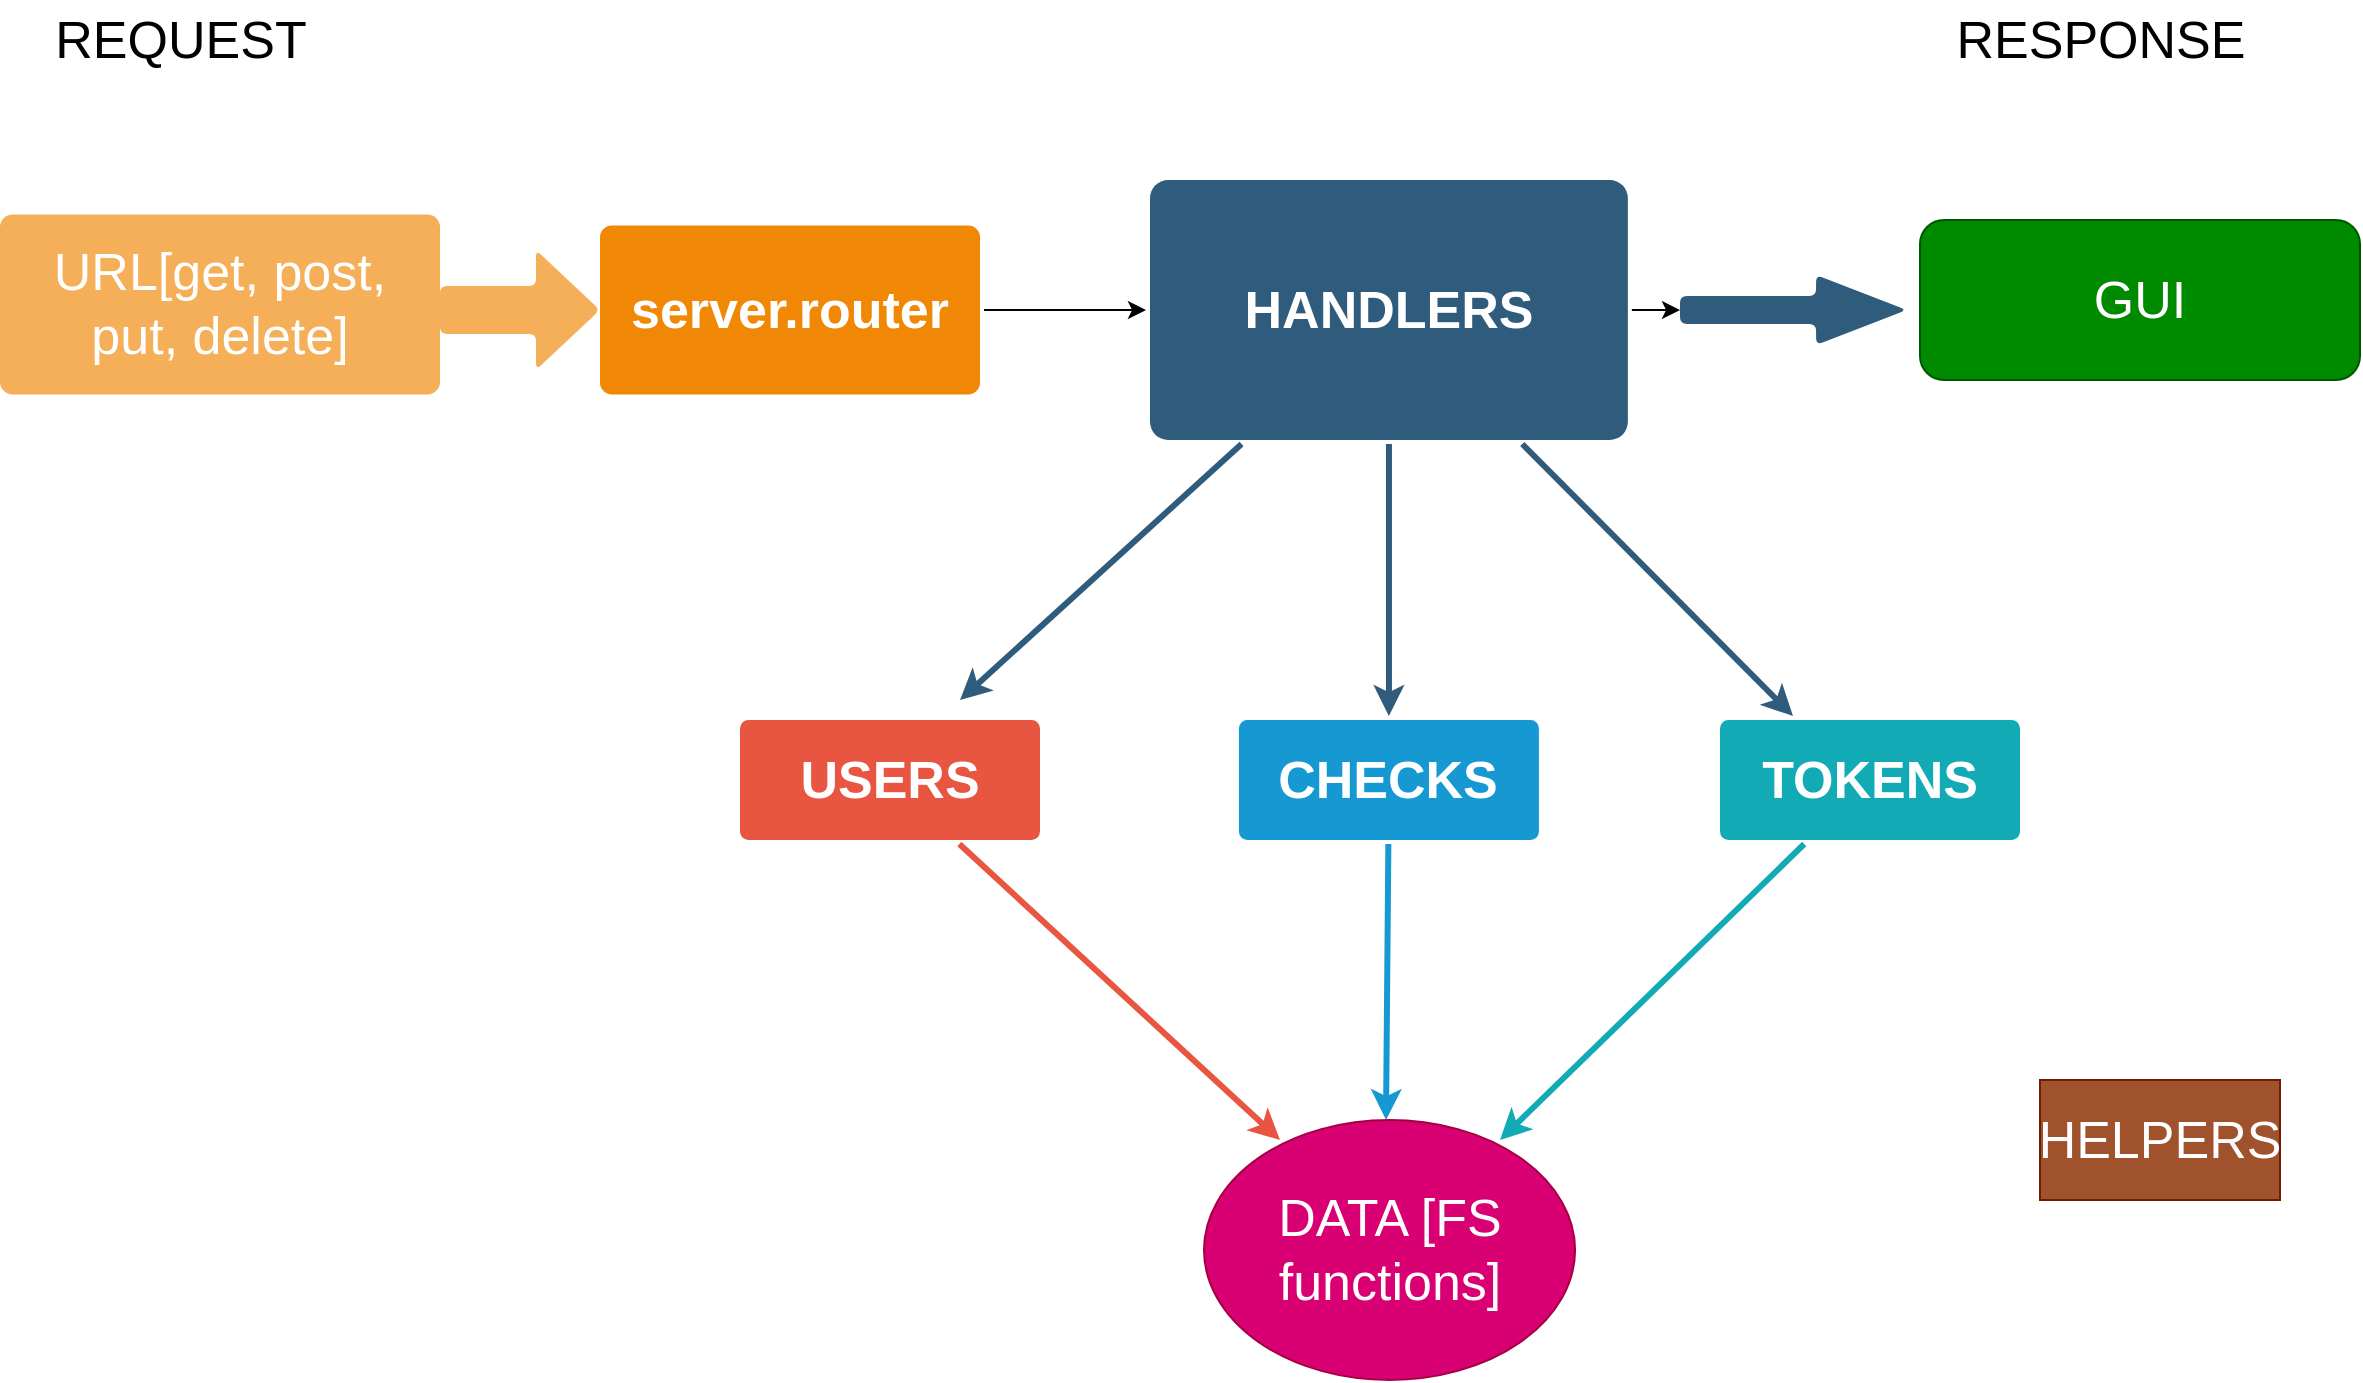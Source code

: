 <mxfile version="14.7.6" type="github">
  <diagram id="6a731a19-8d31-9384-78a2-239565b7b9f0" name="Page-1">
    <mxGraphModel dx="2673" dy="916" grid="1" gridSize="10" guides="1" tooltips="1" connect="1" arrows="1" fold="1" page="1" pageScale="1" pageWidth="1169" pageHeight="827" background="none" math="0" shadow="0">
      <root>
        <mxCell id="0" />
        <mxCell id="1" parent="0" />
        <mxCell id="1746" value="" style="edgeStyle=none;rounded=0;jumpStyle=none;html=1;shadow=0;labelBackgroundColor=none;startArrow=none;startFill=0;endArrow=classic;endFill=1;jettySize=auto;orthogonalLoop=1;strokeColor=#2F5B7C;strokeWidth=3;fontFamily=Helvetica;fontSize=26;fontColor=#23445D;spacing=5;entryX=0.25;entryY=0;entryDx=0;entryDy=0;" parent="1" source="1749" target="1771" edge="1">
          <mxGeometry relative="1" as="geometry">
            <mxPoint x="740" y="510" as="targetPoint" />
          </mxGeometry>
        </mxCell>
        <mxCell id="1747" value="" style="edgeStyle=none;rounded=0;jumpStyle=none;html=1;shadow=0;labelBackgroundColor=none;startArrow=none;startFill=0;endArrow=classic;endFill=1;jettySize=auto;orthogonalLoop=1;strokeColor=#2F5B7C;strokeWidth=3;fontFamily=Helvetica;fontSize=26;fontColor=#23445D;spacing=5;" parent="1" source="1749" target="1760" edge="1">
          <mxGeometry relative="1" as="geometry" />
        </mxCell>
        <mxCell id="1748" value="" style="edgeStyle=none;rounded=0;jumpStyle=none;html=1;shadow=0;labelBackgroundColor=none;startArrow=none;startFill=0;endArrow=classic;endFill=1;jettySize=auto;orthogonalLoop=1;strokeColor=#2F5B7C;strokeWidth=3;fontFamily=Helvetica;fontSize=26;fontColor=#23445D;spacing=5;" parent="1" source="1749" edge="1">
          <mxGeometry relative="1" as="geometry">
            <mxPoint x="370" y="420" as="targetPoint" />
          </mxGeometry>
        </mxCell>
        <mxCell id="R6-JRa4BKZxVCA5tJGrg-1800" value="" style="edgeStyle=orthogonalEdgeStyle;rounded=0;orthogonalLoop=1;jettySize=auto;html=1;fontSize=26;" edge="1" parent="1" source="1749" target="R6-JRa4BKZxVCA5tJGrg-1799">
          <mxGeometry relative="1" as="geometry" />
        </mxCell>
        <mxCell id="1749" value="HANDLERS" style="rounded=1;whiteSpace=wrap;html=1;shadow=0;labelBackgroundColor=none;strokeColor=none;strokeWidth=3;fillColor=#2F5B7C;fontFamily=Helvetica;fontSize=26;fontColor=#FFFFFF;align=center;fontStyle=1;spacing=5;arcSize=7;perimeterSpacing=2;" parent="1" vertex="1">
          <mxGeometry x="465" y="160" width="238.93" height="130" as="geometry" />
        </mxCell>
        <mxCell id="1751" value="" style="edgeStyle=none;rounded=1;jumpStyle=none;html=1;shadow=0;labelBackgroundColor=none;startArrow=none;startFill=0;jettySize=auto;orthogonalLoop=1;strokeColor=#E85642;strokeWidth=3;fontFamily=Helvetica;fontSize=26;fontColor=#FFFFFF;spacing=5;fontStyle=1;fillColor=#b0e3e6;" parent="1" source="1753" edge="1">
          <mxGeometry relative="1" as="geometry">
            <mxPoint x="530" y="640" as="targetPoint" />
          </mxGeometry>
        </mxCell>
        <mxCell id="1753" value="USERS" style="rounded=1;whiteSpace=wrap;html=1;shadow=0;labelBackgroundColor=none;strokeColor=none;strokeWidth=3;fillColor=#e85642;fontFamily=Helvetica;fontSize=26;fontColor=#FFFFFF;align=center;spacing=5;fontStyle=1;arcSize=7;perimeterSpacing=2;" parent="1" vertex="1">
          <mxGeometry x="260" y="430" width="150" height="60" as="geometry" />
        </mxCell>
        <mxCell id="1758" value="" style="edgeStyle=none;rounded=0;jumpStyle=none;html=1;shadow=0;labelBackgroundColor=none;startArrow=none;startFill=0;endArrow=classic;endFill=1;jettySize=auto;orthogonalLoop=1;strokeColor=#1699D3;strokeWidth=3;fontFamily=Helvetica;fontSize=26;fontColor=#FFFFFF;spacing=5;" parent="1" source="1760" edge="1">
          <mxGeometry relative="1" as="geometry">
            <mxPoint x="583" y="630" as="targetPoint" />
          </mxGeometry>
        </mxCell>
        <mxCell id="1760" value="CHECKS" style="rounded=1;whiteSpace=wrap;html=1;shadow=0;labelBackgroundColor=none;strokeColor=none;strokeWidth=3;fillColor=#1699d3;fontFamily=Helvetica;fontSize=26;fontColor=#FFFFFF;align=center;spacing=5;fontStyle=1;arcSize=7;perimeterSpacing=2;" parent="1" vertex="1">
          <mxGeometry x="509.46" y="430" width="150" height="60" as="geometry" />
        </mxCell>
        <mxCell id="R6-JRa4BKZxVCA5tJGrg-1810" value="" style="edgeStyle=orthogonalEdgeStyle;rounded=0;orthogonalLoop=1;jettySize=auto;html=1;fontSize=26;" edge="1" parent="1" source="1764" target="1749">
          <mxGeometry relative="1" as="geometry" />
        </mxCell>
        <mxCell id="1764" value="server.router" style="rounded=1;whiteSpace=wrap;html=1;shadow=0;labelBackgroundColor=none;strokeColor=none;strokeWidth=3;fillColor=#F08705;fontFamily=Helvetica;fontSize=26;fontColor=#FFFFFF;align=center;spacing=5;fontStyle=1;arcSize=7;perimeterSpacing=2;" parent="1" vertex="1">
          <mxGeometry x="190" y="182.75" width="190" height="84.5" as="geometry" />
        </mxCell>
        <mxCell id="1767" value="URL[get, post, put, delete]" style="rounded=1;whiteSpace=wrap;html=1;shadow=0;labelBackgroundColor=none;strokeColor=none;strokeWidth=3;fillColor=#f5af58;fontFamily=Helvetica;fontSize=26;fontColor=#FFFFFF;align=center;spacing=5;arcSize=7;perimeterSpacing=2;" parent="1" vertex="1">
          <mxGeometry x="-110" y="177.25" width="220" height="90" as="geometry" />
        </mxCell>
        <mxCell id="1771" value="TOKENS" style="rounded=1;whiteSpace=wrap;html=1;shadow=0;labelBackgroundColor=none;strokeColor=none;strokeWidth=3;fillColor=#12aab5;fontFamily=Helvetica;fontSize=26;fontColor=#FFFFFF;align=center;spacing=5;fontStyle=1;arcSize=7;perimeterSpacing=2;" parent="1" vertex="1">
          <mxGeometry x="750" y="430.0" width="150" height="60" as="geometry" />
        </mxCell>
        <mxCell id="1779" value="" style="edgeStyle=none;rounded=1;jumpStyle=none;html=1;shadow=0;labelBackgroundColor=none;startArrow=none;startFill=0;jettySize=auto;orthogonalLoop=1;strokeColor=#12AAB5;strokeWidth=3;fontFamily=Helvetica;fontSize=26;fontColor=#FFFFFF;spacing=5;fontStyle=1;fillColor=#b0e3e6;" parent="1" source="1771" edge="1">
          <mxGeometry relative="1" as="geometry">
            <mxPoint x="640" y="640" as="targetPoint" />
          </mxGeometry>
        </mxCell>
        <mxCell id="R6-JRa4BKZxVCA5tJGrg-1780" value="HELPERS&lt;br style=&quot;font-size: 26px;&quot;&gt;" style="rounded=0;whiteSpace=wrap;html=1;fontSize=26;fillColor=#a0522d;strokeColor=#6D1F00;fontColor=#ffffff;" vertex="1" parent="1">
          <mxGeometry x="910" y="610" width="120" height="60" as="geometry" />
        </mxCell>
        <mxCell id="R6-JRa4BKZxVCA5tJGrg-1794" value="" style="shape=singleArrow;whiteSpace=wrap;html=1;arrowWidth=0.4;arrowSize=0.4;rounded=1;shadow=0;fontSize=26;fontColor=#FFFFFF;strokeColor=none;strokeWidth=3;fillColor=#f5af58;spacing=5;arcSize=7;" vertex="1" parent="1">
          <mxGeometry x="110" y="195" width="80" height="60" as="geometry" />
        </mxCell>
        <mxCell id="R6-JRa4BKZxVCA5tJGrg-1798" value="DATA [FS functions]" style="ellipse;whiteSpace=wrap;html=1;fillColor=#d80073;strokeColor=#A50040;fontColor=#ffffff;fontSize=26;" vertex="1" parent="1">
          <mxGeometry x="492.0" y="630" width="185.54" height="130" as="geometry" />
        </mxCell>
        <mxCell id="R6-JRa4BKZxVCA5tJGrg-1799" value="" style="shape=singleArrow;whiteSpace=wrap;html=1;arrowWidth=0.4;arrowSize=0.4;rounded=1;shadow=0;fontSize=26;fontColor=#FFFFFF;fontStyle=1;strokeColor=none;strokeWidth=3;fillColor=#2F5B7C;spacing=5;arcSize=7;" vertex="1" parent="1">
          <mxGeometry x="730" y="207.5" width="113.4" height="35" as="geometry" />
        </mxCell>
        <mxCell id="R6-JRa4BKZxVCA5tJGrg-1802" value="REQUEST" style="text;html=1;align=center;verticalAlign=middle;resizable=0;points=[];autosize=1;strokeColor=none;fontSize=26;" vertex="1" parent="1">
          <mxGeometry x="-90" y="70" width="140" height="40" as="geometry" />
        </mxCell>
        <mxCell id="R6-JRa4BKZxVCA5tJGrg-1804" value="GUI" style="rounded=1;whiteSpace=wrap;html=1;fillColor=#008a00;strokeColor=#005700;fontColor=#ffffff;fontSize=26;" vertex="1" parent="1">
          <mxGeometry x="850" y="180" width="220" height="80" as="geometry" />
        </mxCell>
        <mxCell id="R6-JRa4BKZxVCA5tJGrg-1805" value="RESPONSE" style="text;html=1;align=center;verticalAlign=middle;resizable=0;points=[];autosize=1;strokeColor=none;fontSize=26;" vertex="1" parent="1">
          <mxGeometry x="860" y="70" width="160" height="40" as="geometry" />
        </mxCell>
      </root>
    </mxGraphModel>
  </diagram>
</mxfile>
